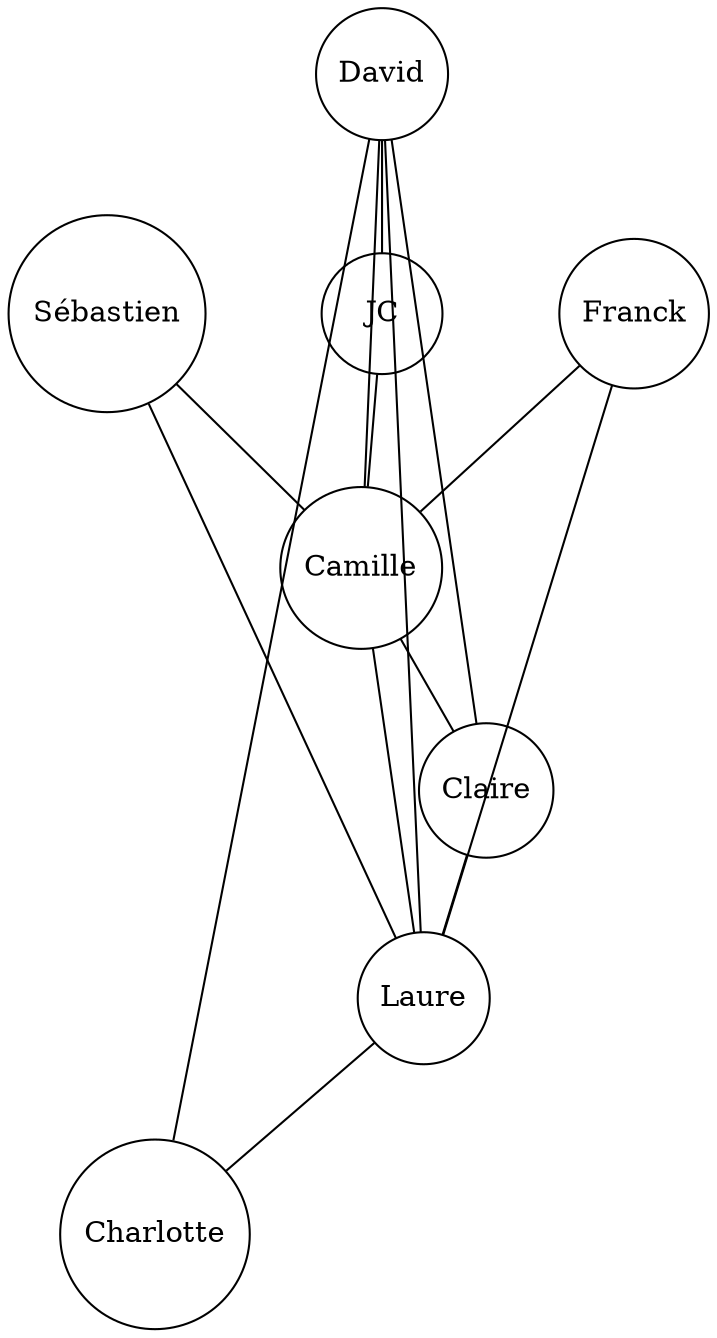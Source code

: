  digraph G {
 node [shape=circle width=.8 ];
 edge [arrowhead=none];
 splines=false;

Claire -> Laure;
Laure -> Charlotte;
David -> Laure;
JC -> Camille;
Camille -> Laure;
David -> JC;
Camille -> David;
Camille -> Claire;
David -> Charlotte;
David -> Claire;
Sébastien -> Laure;
Sébastien -> Camille;
Franck -> Laure;
Franck -> Camille;
 }


